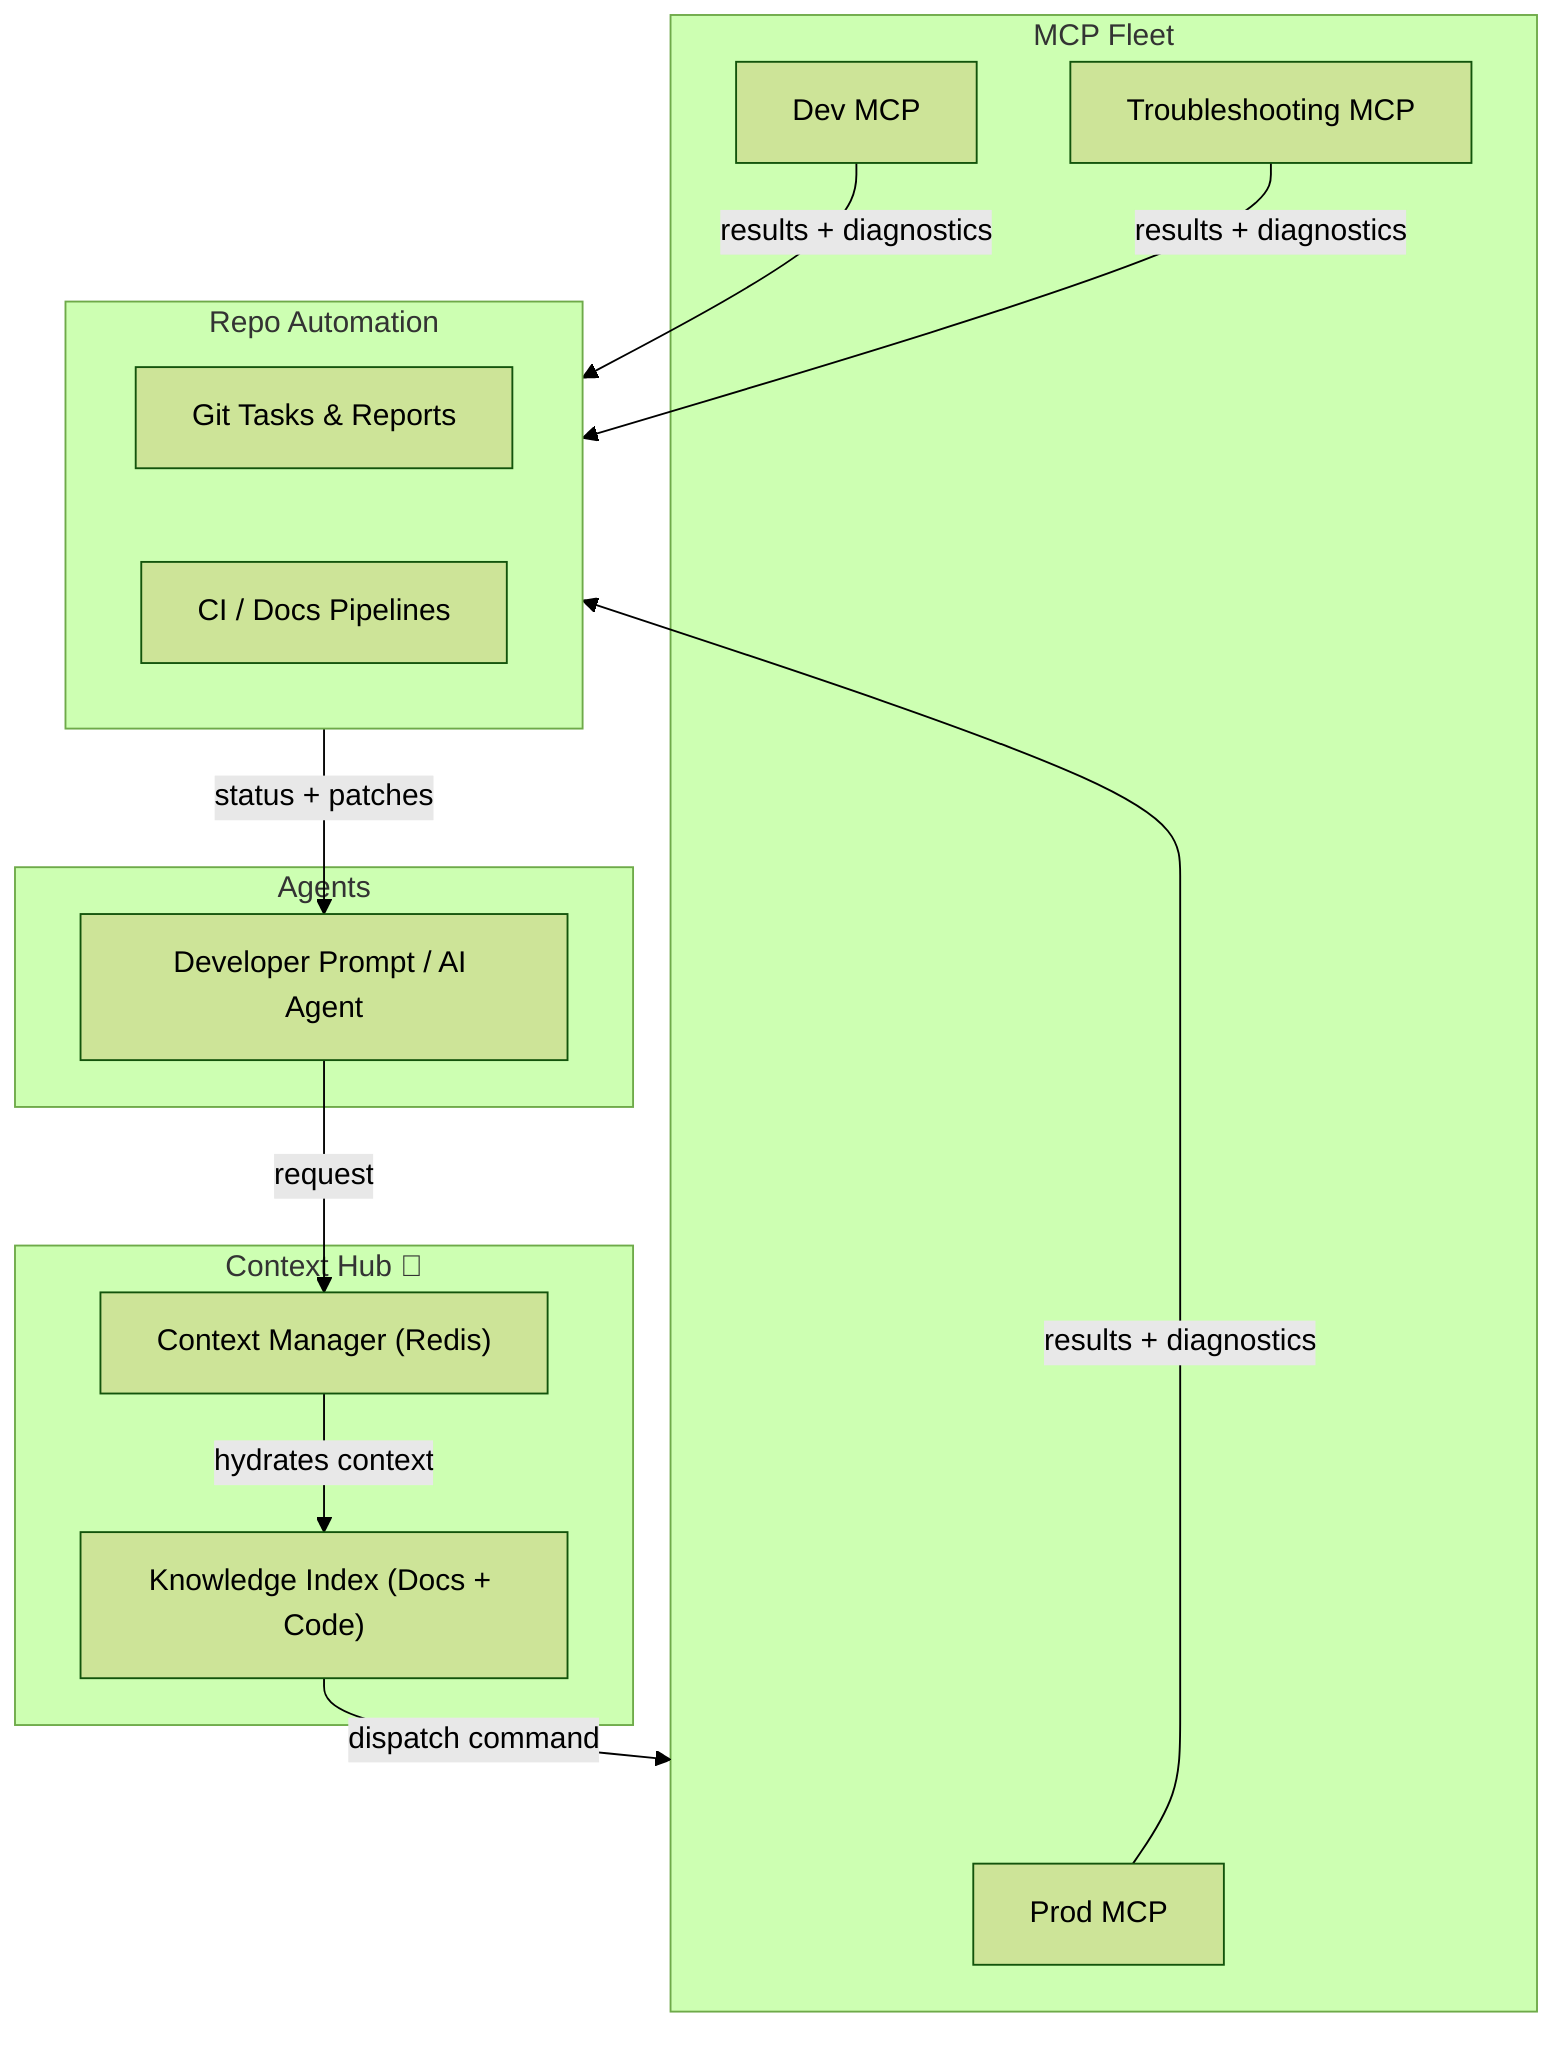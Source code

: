 %%{init: {"theme": "forest"} }%%
%% accTitle: Intelligent Workspace Flow
%% accDescr: Shows how agents, context hub, MCP fleet, and repo automation interact.
flowchart TD
  subgraph Agents
    A1["Developer Prompt / AI Agent"]
  end
  subgraph ContextHub["Context Hub 🔁"]
    C1["Context Manager (Redis)"]
    C2["Knowledge Index (Docs + Code)"]
  end
  subgraph MCPFleet["MCP Fleet"]
    M1["Prod MCP"]
    M2["Dev MCP"]
    M3["Troubleshooting MCP"]
  end
  subgraph RepoOps["Repo Automation"]
    R1["Git Tasks & Reports"]
    R2["CI / Docs Pipelines"]
  end
  A1 -->|"request"| C1
  C1 -->|"hydrates context"| C2
  C2 -->|"dispatch command"| MCPFleet
  M1 & M2 & M3 -->|"results + diagnostics"| RepoOps
  RepoOps -->|"status + patches"| A1